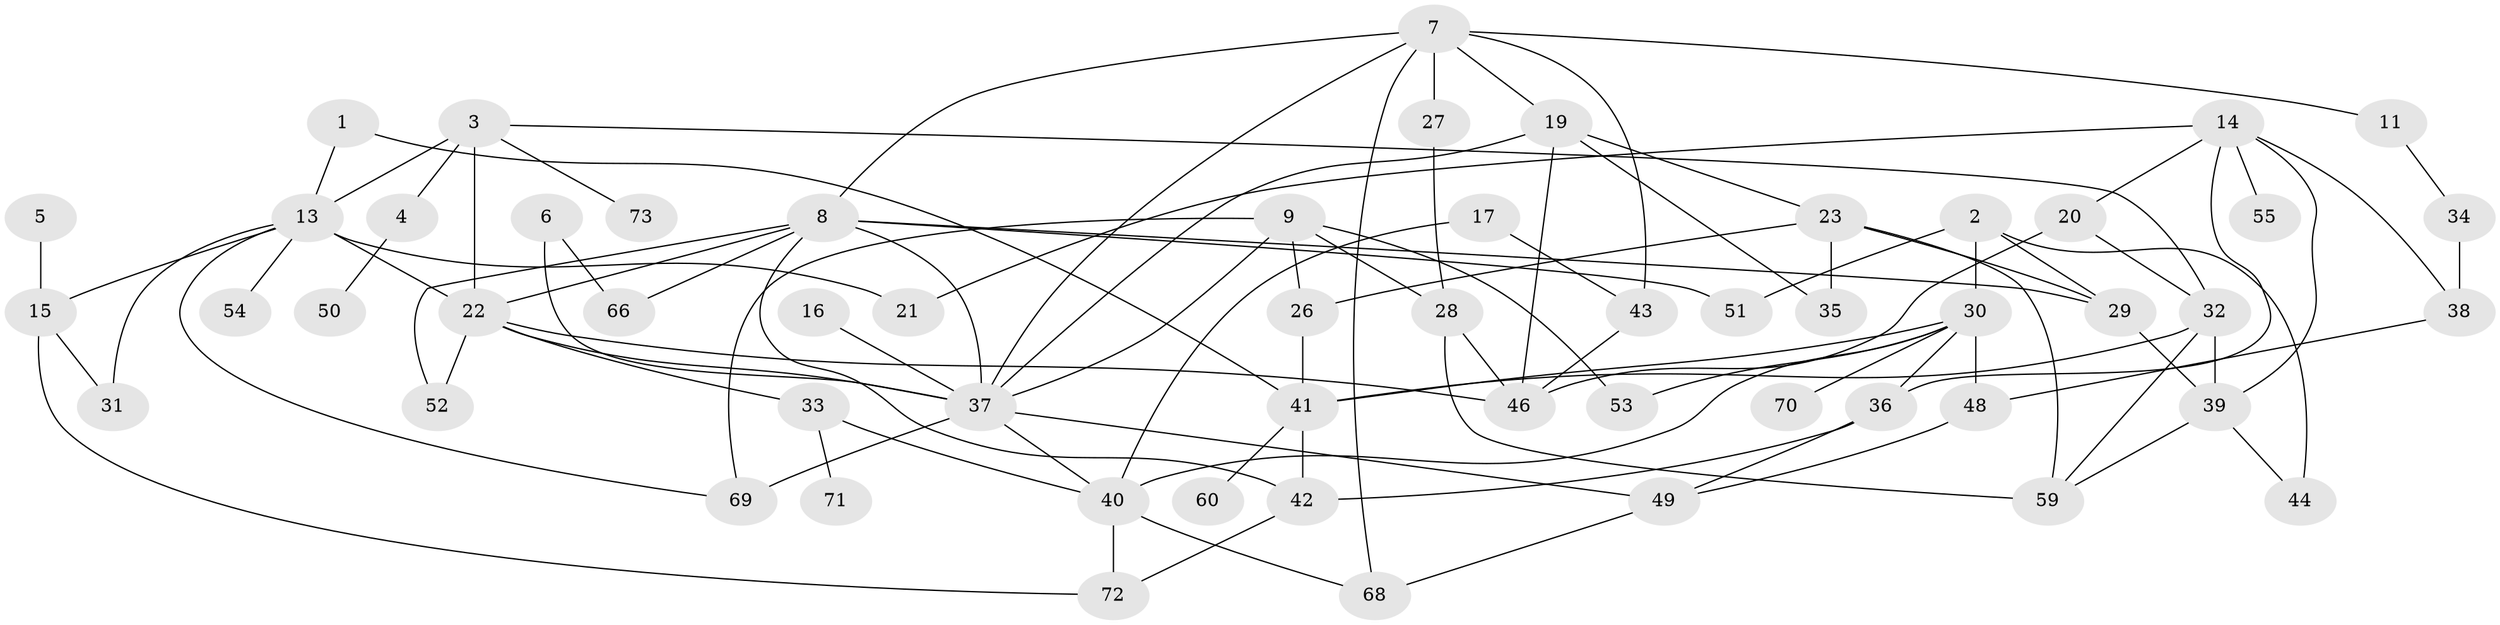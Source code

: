 // original degree distribution, {2: 0.2222222222222222, 1: 0.2569444444444444, 4: 0.1736111111111111, 6: 0.041666666666666664, 0: 0.10416666666666667, 3: 0.14583333333333334, 5: 0.04861111111111111, 7: 0.006944444444444444}
// Generated by graph-tools (version 1.1) at 2025/33/03/09/25 02:33:57]
// undirected, 57 vertices, 99 edges
graph export_dot {
graph [start="1"]
  node [color=gray90,style=filled];
  1;
  2;
  3;
  4;
  5;
  6;
  7;
  8;
  9;
  11;
  13;
  14;
  15;
  16;
  17;
  19;
  20;
  21;
  22;
  23;
  26;
  27;
  28;
  29;
  30;
  31;
  32;
  33;
  34;
  35;
  36;
  37;
  38;
  39;
  40;
  41;
  42;
  43;
  44;
  46;
  48;
  49;
  50;
  51;
  52;
  53;
  54;
  55;
  59;
  60;
  66;
  68;
  69;
  70;
  71;
  72;
  73;
  1 -- 13 [weight=1.0];
  1 -- 41 [weight=1.0];
  2 -- 29 [weight=1.0];
  2 -- 30 [weight=1.0];
  2 -- 44 [weight=1.0];
  2 -- 51 [weight=1.0];
  3 -- 4 [weight=1.0];
  3 -- 13 [weight=1.0];
  3 -- 22 [weight=1.0];
  3 -- 32 [weight=1.0];
  3 -- 73 [weight=1.0];
  4 -- 50 [weight=1.0];
  5 -- 15 [weight=1.0];
  6 -- 37 [weight=1.0];
  6 -- 66 [weight=1.0];
  7 -- 8 [weight=1.0];
  7 -- 11 [weight=1.0];
  7 -- 19 [weight=1.0];
  7 -- 27 [weight=1.0];
  7 -- 37 [weight=1.0];
  7 -- 43 [weight=1.0];
  7 -- 68 [weight=1.0];
  8 -- 22 [weight=1.0];
  8 -- 29 [weight=1.0];
  8 -- 37 [weight=1.0];
  8 -- 42 [weight=1.0];
  8 -- 51 [weight=1.0];
  8 -- 52 [weight=1.0];
  8 -- 66 [weight=1.0];
  9 -- 26 [weight=1.0];
  9 -- 28 [weight=1.0];
  9 -- 37 [weight=1.0];
  9 -- 53 [weight=1.0];
  9 -- 69 [weight=1.0];
  11 -- 34 [weight=1.0];
  13 -- 15 [weight=1.0];
  13 -- 21 [weight=2.0];
  13 -- 22 [weight=1.0];
  13 -- 31 [weight=1.0];
  13 -- 54 [weight=1.0];
  13 -- 69 [weight=1.0];
  14 -- 20 [weight=1.0];
  14 -- 21 [weight=1.0];
  14 -- 36 [weight=1.0];
  14 -- 38 [weight=1.0];
  14 -- 39 [weight=1.0];
  14 -- 55 [weight=1.0];
  15 -- 31 [weight=1.0];
  15 -- 72 [weight=2.0];
  16 -- 37 [weight=1.0];
  17 -- 40 [weight=2.0];
  17 -- 43 [weight=1.0];
  19 -- 23 [weight=1.0];
  19 -- 35 [weight=1.0];
  19 -- 37 [weight=1.0];
  19 -- 46 [weight=1.0];
  20 -- 32 [weight=1.0];
  20 -- 46 [weight=1.0];
  22 -- 33 [weight=1.0];
  22 -- 37 [weight=1.0];
  22 -- 46 [weight=1.0];
  22 -- 52 [weight=1.0];
  23 -- 26 [weight=1.0];
  23 -- 29 [weight=1.0];
  23 -- 35 [weight=2.0];
  23 -- 59 [weight=1.0];
  26 -- 41 [weight=1.0];
  27 -- 28 [weight=1.0];
  28 -- 46 [weight=1.0];
  28 -- 59 [weight=2.0];
  29 -- 39 [weight=1.0];
  30 -- 36 [weight=1.0];
  30 -- 40 [weight=1.0];
  30 -- 41 [weight=1.0];
  30 -- 48 [weight=1.0];
  30 -- 53 [weight=1.0];
  30 -- 70 [weight=1.0];
  32 -- 39 [weight=1.0];
  32 -- 41 [weight=1.0];
  32 -- 59 [weight=1.0];
  33 -- 40 [weight=1.0];
  33 -- 71 [weight=1.0];
  34 -- 38 [weight=1.0];
  36 -- 42 [weight=1.0];
  36 -- 49 [weight=1.0];
  37 -- 40 [weight=1.0];
  37 -- 49 [weight=1.0];
  37 -- 69 [weight=2.0];
  38 -- 48 [weight=1.0];
  39 -- 44 [weight=1.0];
  39 -- 59 [weight=1.0];
  40 -- 68 [weight=1.0];
  40 -- 72 [weight=1.0];
  41 -- 42 [weight=1.0];
  41 -- 60 [weight=1.0];
  42 -- 72 [weight=2.0];
  43 -- 46 [weight=1.0];
  48 -- 49 [weight=1.0];
  49 -- 68 [weight=1.0];
}
